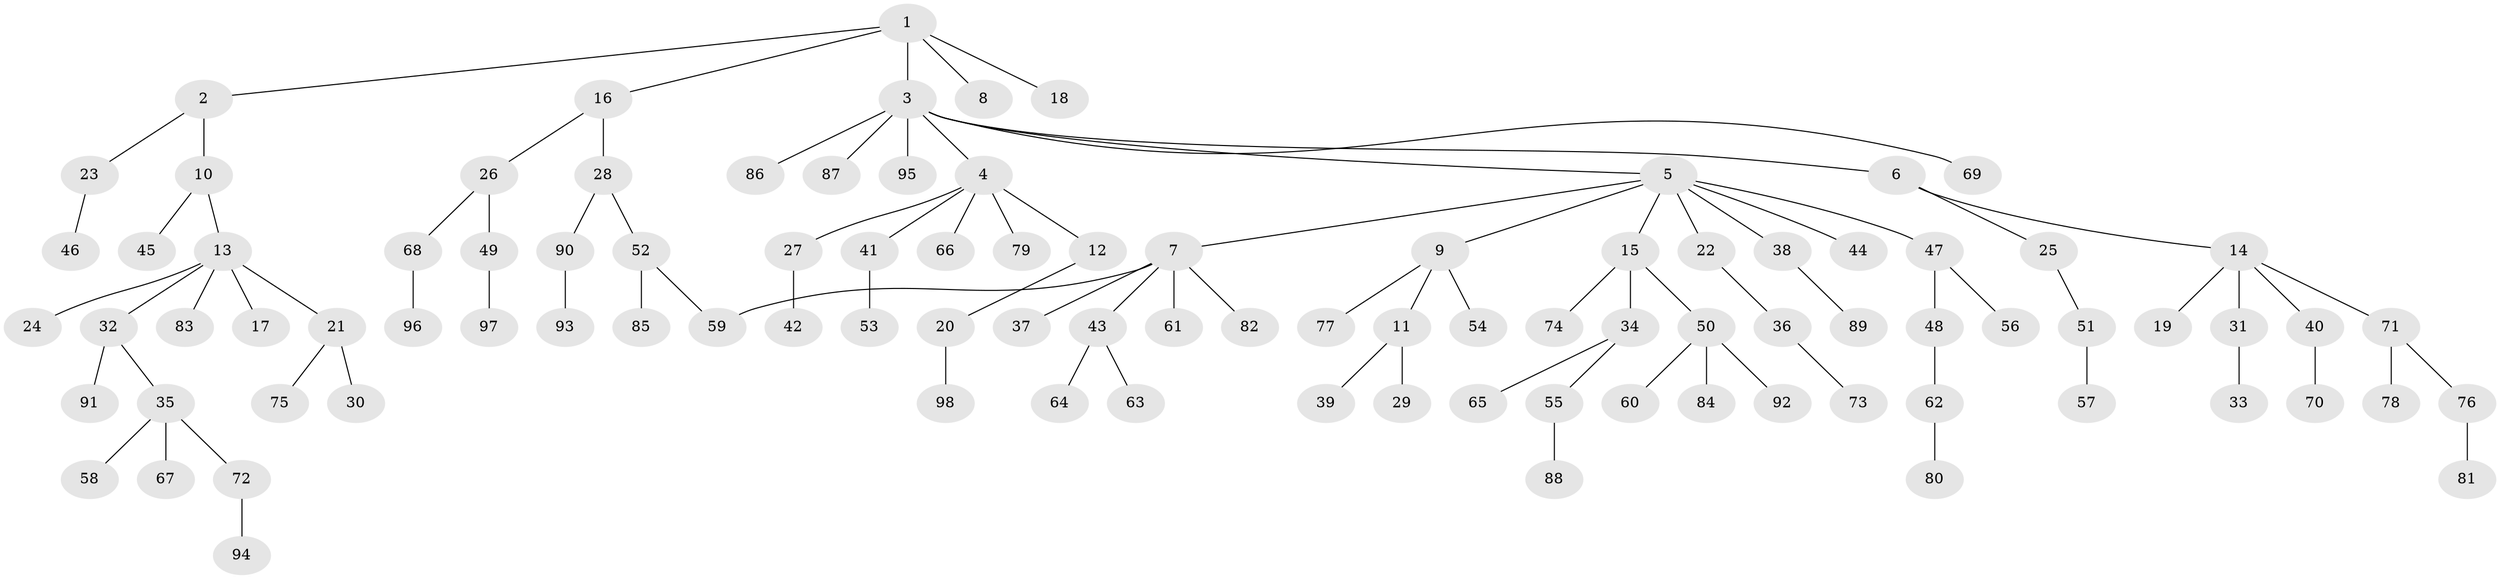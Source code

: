 // Generated by graph-tools (version 1.1) at 2025/10/02/27/25 16:10:51]
// undirected, 98 vertices, 98 edges
graph export_dot {
graph [start="1"]
  node [color=gray90,style=filled];
  1;
  2;
  3;
  4;
  5;
  6;
  7;
  8;
  9;
  10;
  11;
  12;
  13;
  14;
  15;
  16;
  17;
  18;
  19;
  20;
  21;
  22;
  23;
  24;
  25;
  26;
  27;
  28;
  29;
  30;
  31;
  32;
  33;
  34;
  35;
  36;
  37;
  38;
  39;
  40;
  41;
  42;
  43;
  44;
  45;
  46;
  47;
  48;
  49;
  50;
  51;
  52;
  53;
  54;
  55;
  56;
  57;
  58;
  59;
  60;
  61;
  62;
  63;
  64;
  65;
  66;
  67;
  68;
  69;
  70;
  71;
  72;
  73;
  74;
  75;
  76;
  77;
  78;
  79;
  80;
  81;
  82;
  83;
  84;
  85;
  86;
  87;
  88;
  89;
  90;
  91;
  92;
  93;
  94;
  95;
  96;
  97;
  98;
  1 -- 2;
  1 -- 3;
  1 -- 8;
  1 -- 16;
  1 -- 18;
  2 -- 10;
  2 -- 23;
  3 -- 4;
  3 -- 5;
  3 -- 6;
  3 -- 69;
  3 -- 86;
  3 -- 87;
  3 -- 95;
  4 -- 12;
  4 -- 27;
  4 -- 41;
  4 -- 66;
  4 -- 79;
  5 -- 7;
  5 -- 9;
  5 -- 15;
  5 -- 22;
  5 -- 38;
  5 -- 44;
  5 -- 47;
  6 -- 14;
  6 -- 25;
  7 -- 37;
  7 -- 43;
  7 -- 59;
  7 -- 61;
  7 -- 82;
  9 -- 11;
  9 -- 54;
  9 -- 77;
  10 -- 13;
  10 -- 45;
  11 -- 29;
  11 -- 39;
  12 -- 20;
  13 -- 17;
  13 -- 21;
  13 -- 24;
  13 -- 32;
  13 -- 83;
  14 -- 19;
  14 -- 31;
  14 -- 40;
  14 -- 71;
  15 -- 34;
  15 -- 50;
  15 -- 74;
  16 -- 26;
  16 -- 28;
  20 -- 98;
  21 -- 30;
  21 -- 75;
  22 -- 36;
  23 -- 46;
  25 -- 51;
  26 -- 49;
  26 -- 68;
  27 -- 42;
  28 -- 52;
  28 -- 90;
  31 -- 33;
  32 -- 35;
  32 -- 91;
  34 -- 55;
  34 -- 65;
  35 -- 58;
  35 -- 67;
  35 -- 72;
  36 -- 73;
  38 -- 89;
  40 -- 70;
  41 -- 53;
  43 -- 63;
  43 -- 64;
  47 -- 48;
  47 -- 56;
  48 -- 62;
  49 -- 97;
  50 -- 60;
  50 -- 84;
  50 -- 92;
  51 -- 57;
  52 -- 85;
  52 -- 59;
  55 -- 88;
  62 -- 80;
  68 -- 96;
  71 -- 76;
  71 -- 78;
  72 -- 94;
  76 -- 81;
  90 -- 93;
}
